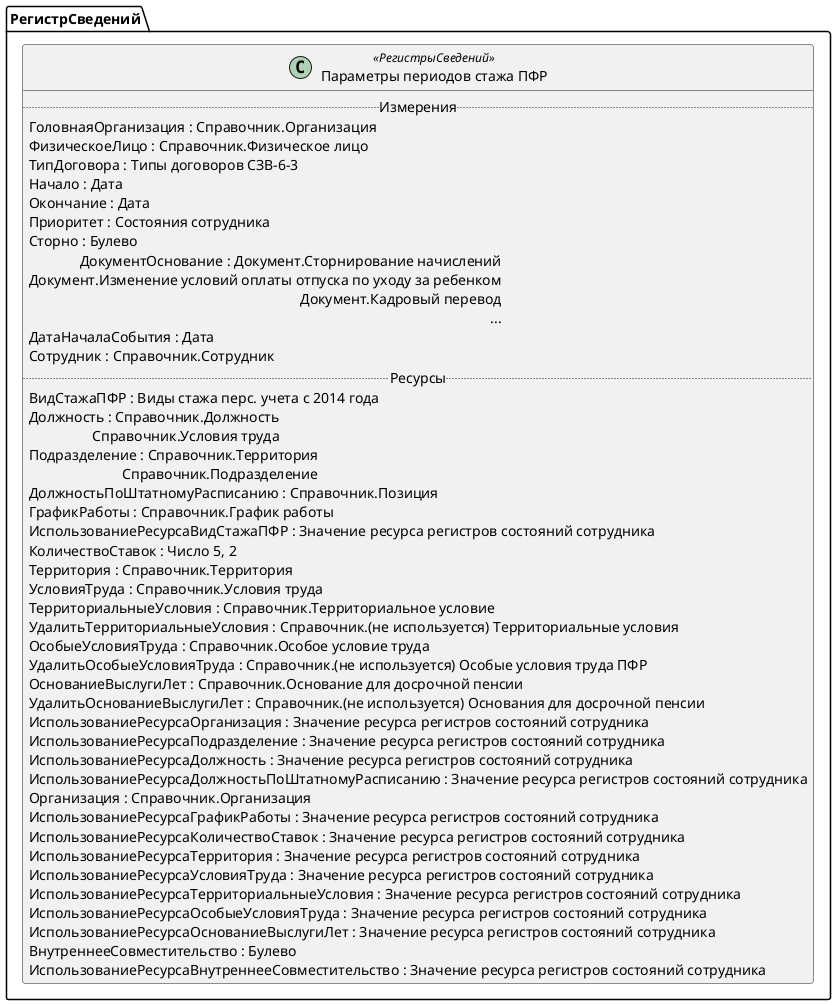 ﻿@startuml ПараметрыПериодовСтажаПФР
'!include templates.wsd
'..\include templates.wsd
class РегистрСведений.ПараметрыПериодовСтажаПФР as "Параметры периодов стажа ПФР" <<РегистрыСведений>>
{
..Измерения..
ГоловнаяОрганизация : Справочник.Организация
ФизическоеЛицо : Справочник.Физическое лицо
ТипДоговора : Типы договоров СЗВ-6-3
Начало : Дата
Окончание : Дата
Приоритет : Состояния сотрудника
Сторно : Булево
ДокументОснование : Документ.Сторнирование начислений\rДокумент.Изменение условий оплаты отпуска по уходу за ребенком\rДокумент.Кадровый перевод\r...
ДатаНачалаСобытия : Дата
Сотрудник : Справочник.Сотрудник
..Ресурсы..
ВидСтажаПФР : Виды стажа перс. учета с 2014 года
Должность : Справочник.Должность\rСправочник.Условия труда
Подразделение : Справочник.Территория\rСправочник.Подразделение
ДолжностьПоШтатномуРасписанию : Справочник.Позиция
ГрафикРаботы : Справочник.График работы
ИспользованиеРесурсаВидСтажаПФР : Значение ресурса регистров состояний сотрудника
КоличествоСтавок : Число 5, 2
Территория : Справочник.Территория
УсловияТруда : Справочник.Условия труда
ТерриториальныеУсловия : Справочник.Территориальное условие
УдалитьТерриториальныеУсловия : Справочник.(не используется) Территориальные условия
ОсобыеУсловияТруда : Справочник.Особое условие труда
УдалитьОсобыеУсловияТруда : Справочник.(не используется) Особые условия труда ПФР
ОснованиеВыслугиЛет : Справочник.Основание для досрочной пенсии
УдалитьОснованиеВыслугиЛет : Справочник.(не используется) Основания для досрочной пенсии
ИспользованиеРесурсаОрганизация : Значение ресурса регистров состояний сотрудника
ИспользованиеРесурсаПодразделение : Значение ресурса регистров состояний сотрудника
ИспользованиеРесурсаДолжность : Значение ресурса регистров состояний сотрудника
ИспользованиеРесурсаДолжностьПоШтатномуРасписанию : Значение ресурса регистров состояний сотрудника
Организация : Справочник.Организация
ИспользованиеРесурсаГрафикРаботы : Значение ресурса регистров состояний сотрудника
ИспользованиеРесурсаКоличествоСтавок : Значение ресурса регистров состояний сотрудника
ИспользованиеРесурсаТерритория : Значение ресурса регистров состояний сотрудника
ИспользованиеРесурсаУсловияТруда : Значение ресурса регистров состояний сотрудника
ИспользованиеРесурсаТерриториальныеУсловия : Значение ресурса регистров состояний сотрудника
ИспользованиеРесурсаОсобыеУсловияТруда : Значение ресурса регистров состояний сотрудника
ИспользованиеРесурсаОснованиеВыслугиЛет : Значение ресурса регистров состояний сотрудника
ВнутреннееСовместительство : Булево
ИспользованиеРесурсаВнутреннееСовместительство : Значение ресурса регистров состояний сотрудника
}
@enduml
